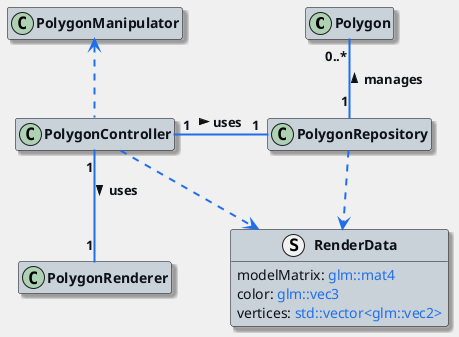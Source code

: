 @startuml PolygonRenderingSystem

skinparam Shadowing true

skinparam backgroundColor #F0F0F0

skinparam nodesep 50

skinparam class {
  BackgroundColor #C9D1D9
  BorderColor #0D1117
  FontColor #0D1117
  FontStyle bold
  StereotypeFontColor #1F6FEB
}

skinparam Arrow {
  Color #1F6FEB
  FontColor #0D1117
  FontStyle bold
  Thickness 2
}

class Polygon
class PolygonController 
class PolygonRenderer 
class PolygonRepository 
class PolygonManipulator 

struct RenderData {
  {field} <color:#0D1117>modelMatrix:</color> <color:#1F6FEB>glm::mat4</color>
  {field} <color:#0D1117>color:</color> <color:#1F6FEB>glm::vec3</color>
  {field} <color:#0D1117>vertices:</color> <color:#1F6FEB>std::vector<glm::vec2></color>
}

PolygonController "1" -down- "1" PolygonRenderer : uses >
PolygonController "1" -right- "1" PolygonRepository : uses >
PolygonController .up.> PolygonManipulator
PolygonRepository "1" -up- "0..*" Polygon : manages >
PolygonRepository .down.> RenderData
PolygonController ..> RenderData

hide empty members

@enduml